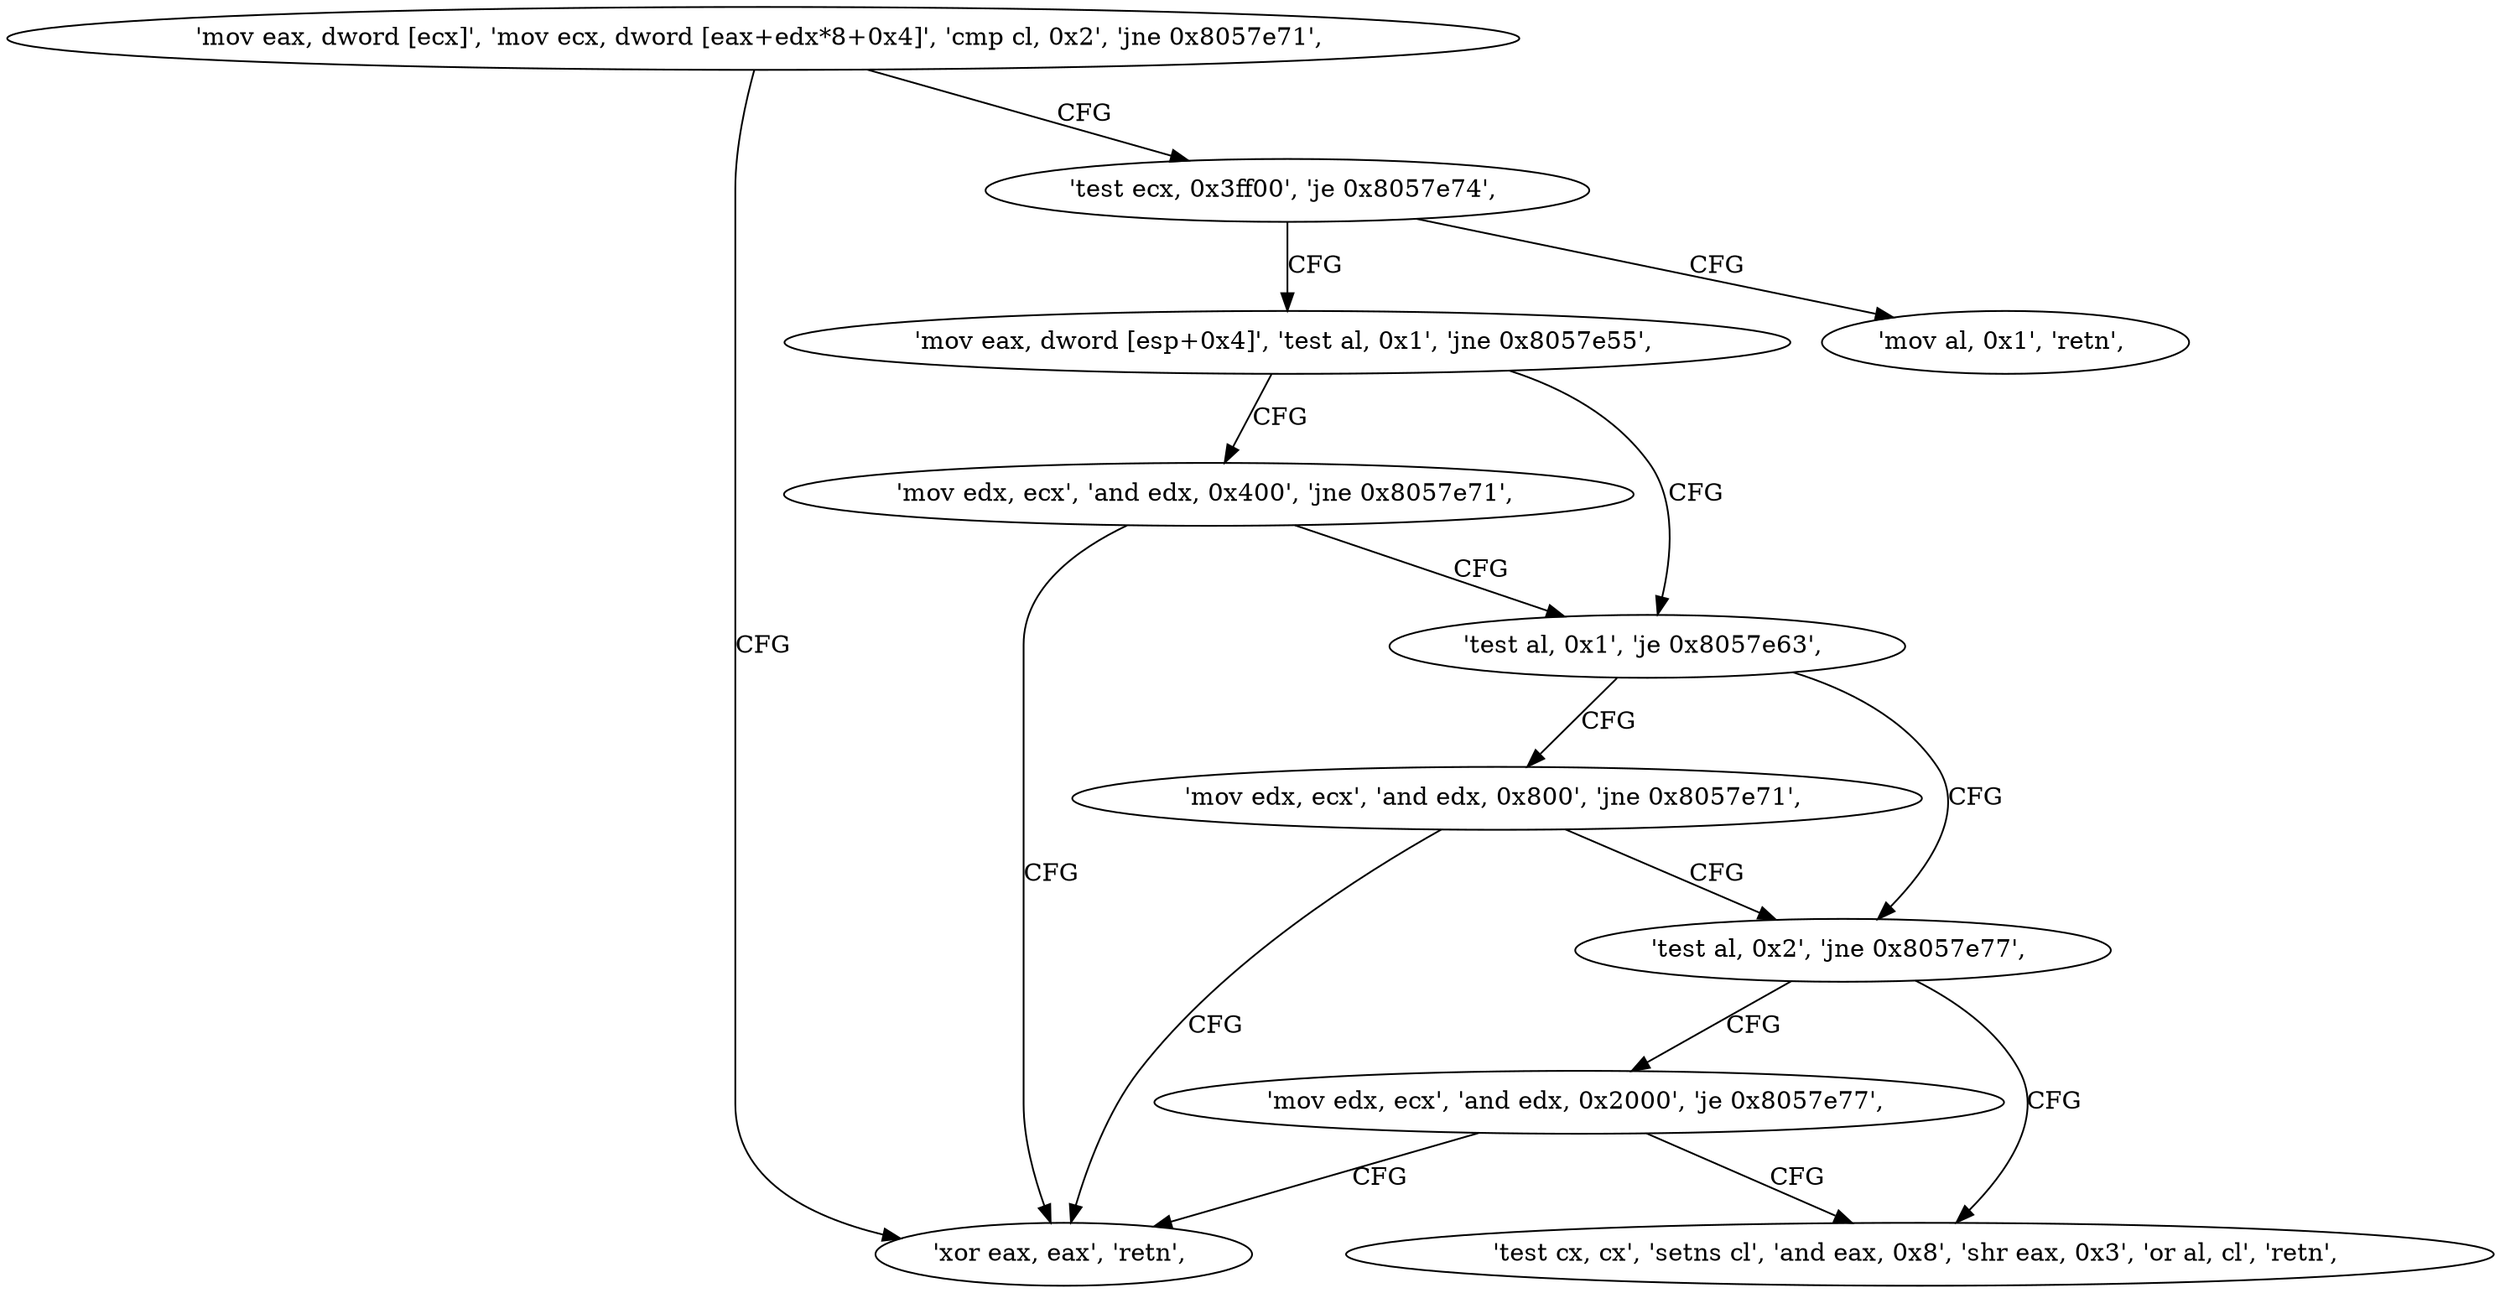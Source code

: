 digraph "func" {
"134577712" [label = "'mov eax, dword [ecx]', 'mov ecx, dword [eax+edx*8+0x4]', 'cmp cl, 0x2', 'jne 0x8057e71', " ]
"134577777" [label = "'xor eax, eax', 'retn', " ]
"134577723" [label = "'test ecx, 0x3ff00', 'je 0x8057e74', " ]
"134577780" [label = "'mov al, 0x1', 'retn', " ]
"134577731" [label = "'mov eax, dword [esp+0x4]', 'test al, 0x1', 'jne 0x8057e55', " ]
"134577749" [label = "'test al, 0x1', 'je 0x8057e63', " ]
"134577739" [label = "'mov edx, ecx', 'and edx, 0x400', 'jne 0x8057e71', " ]
"134577763" [label = "'test al, 0x2', 'jne 0x8057e77', " ]
"134577753" [label = "'mov edx, ecx', 'and edx, 0x800', 'jne 0x8057e71', " ]
"134577783" [label = "'test cx, cx', 'setns cl', 'and eax, 0x8', 'shr eax, 0x3', 'or al, cl', 'retn', " ]
"134577767" [label = "'mov edx, ecx', 'and edx, 0x2000', 'je 0x8057e77', " ]
"134577712" -> "134577777" [ label = "CFG" ]
"134577712" -> "134577723" [ label = "CFG" ]
"134577723" -> "134577780" [ label = "CFG" ]
"134577723" -> "134577731" [ label = "CFG" ]
"134577731" -> "134577749" [ label = "CFG" ]
"134577731" -> "134577739" [ label = "CFG" ]
"134577749" -> "134577763" [ label = "CFG" ]
"134577749" -> "134577753" [ label = "CFG" ]
"134577739" -> "134577777" [ label = "CFG" ]
"134577739" -> "134577749" [ label = "CFG" ]
"134577763" -> "134577783" [ label = "CFG" ]
"134577763" -> "134577767" [ label = "CFG" ]
"134577753" -> "134577777" [ label = "CFG" ]
"134577753" -> "134577763" [ label = "CFG" ]
"134577767" -> "134577783" [ label = "CFG" ]
"134577767" -> "134577777" [ label = "CFG" ]
}
